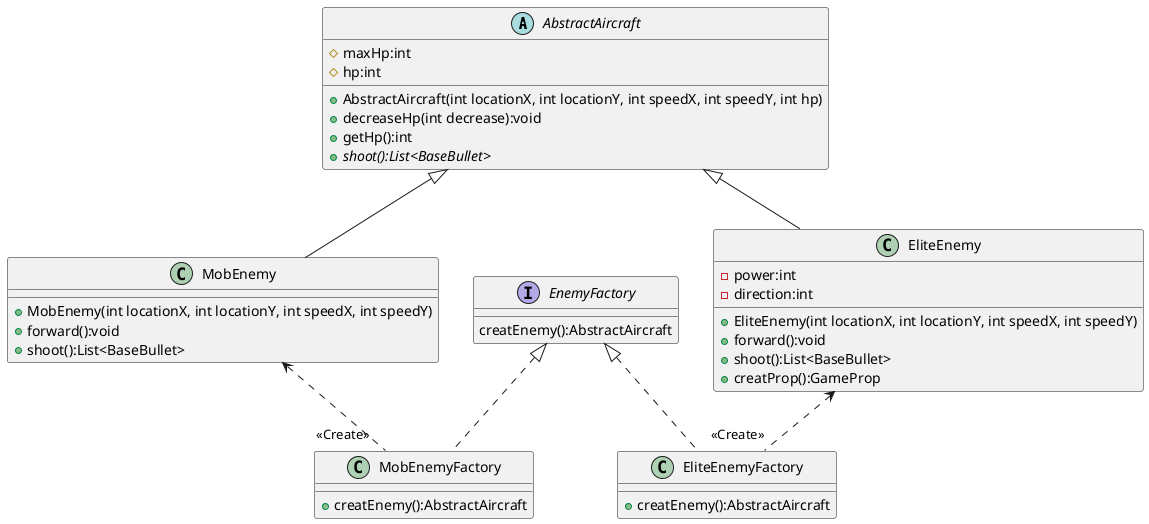 @startuml

abstract class AbstractAircraft
{
# maxHp:int
# hp:int
+ AbstractAircraft(int locationX, int locationY, int speedX, int speedY, int hp)
+ decreaseHp(int decrease):void
+ getHp():int
+ {abstract} shoot():List<BaseBullet>
}

class MobEnemy {
+ MobEnemy(int locationX, int locationY, int speedX, int speedY)
+ forward():void
+ shoot():List<BaseBullet>
}
interface EnemyFactory {
creatEnemy():AbstractAircraft
}
class MobEnemyFactory {
+ creatEnemy():AbstractAircraft
}
class EliteEnemy {
- power:int
- direction:int
+ EliteEnemy(int locationX, int locationY, int speedX, int speedY)
+ forward():void
+ shoot():List<BaseBullet>
+ creatProp():GameProp
}
class EliteEnemyFactory {
+ creatEnemy():AbstractAircraft
}


AbstractAircraft <|-- MobEnemy
EnemyFactory <|.. MobEnemyFactory
AbstractAircraft <|-- EliteEnemy
EnemyFactory <|.. EliteEnemyFactory
MobEnemy <.. "<<Create>> " MobEnemyFactory
EliteEnemy <.. "<<Create>> "  EliteEnemyFactory
@enduml